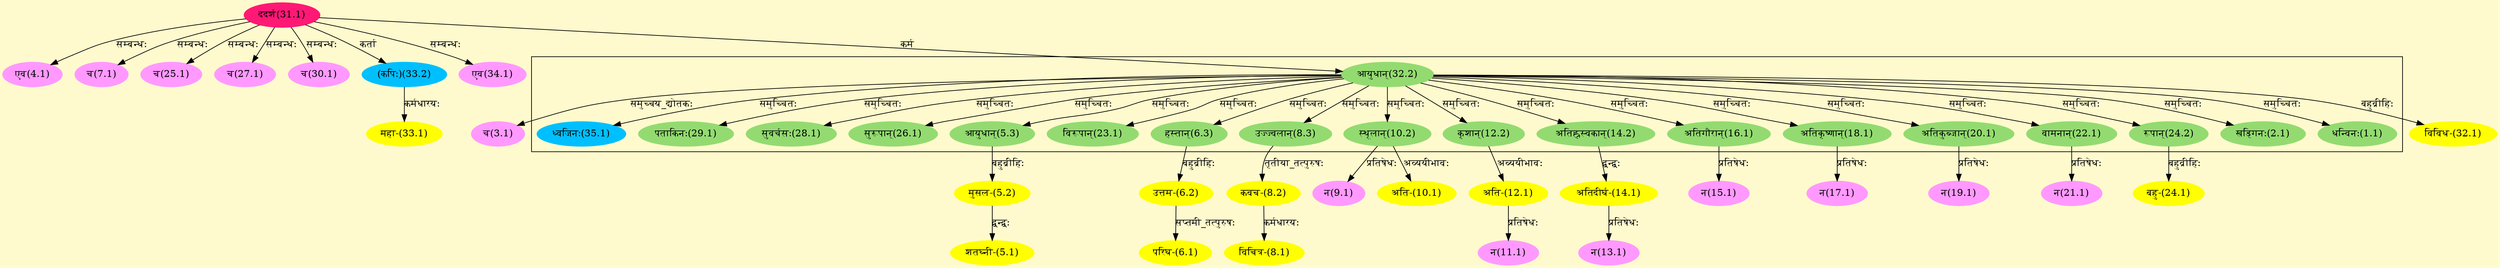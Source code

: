digraph G{
rankdir=BT;
 compound=true;
 bgcolor="lemonchiffon1";

subgraph cluster_1{
Node1_1 [style=filled, color="#93DB70" label = "धन्विनः(1.1)"]
Node32_2 [style=filled, color="#93DB70" label = "आयुधान्(32.2)"]
Node2_1 [style=filled, color="#93DB70" label = "खड्गिनः(2.1)"]
Node5_3 [style=filled, color="#93DB70" label = "आयुधान्(5.3)"]
Node6_3 [style=filled, color="#93DB70" label = "हस्तान्(6.3)"]
Node8_3 [style=filled, color="#93DB70" label = "उज्ज्वलान्(8.3)"]
Node10_2 [style=filled, color="#93DB70" label = "स्थूलान्(10.2)"]
Node12_2 [style=filled, color="#93DB70" label = "कृशान्(12.2)"]
Node14_2 [style=filled, color="#93DB70" label = "अतिह्रस्वकान्(14.2)"]
Node16_1 [style=filled, color="#93DB70" label = "अतिगौरान्(16.1)"]
Node18_1 [style=filled, color="#93DB70" label = "अतिकृष्णान्(18.1)"]
Node20_1 [style=filled, color="#93DB70" label = "अतिकुब्जान्(20.1)"]
Node22_1 [style=filled, color="#93DB70" label = "वामनान्(22.1)"]
Node23_1 [style=filled, color="#93DB70" label = "विरूपान्(23.1)"]
Node24_2 [style=filled, color="#93DB70" label = "रूपान्(24.2)"]
Node26_1 [style=filled, color="#93DB70" label = "सुरूपान्(26.1)"]
Node28_1 [style=filled, color="#93DB70" label = "सुवर्चसः(28.1)"]
Node29_1 [style=filled, color="#93DB70" label = "पताकिनः(29.1)"]
Node35_1 [style=filled, color="#00BFFF" label = "ध्वजिनः(35.1)"]

}
Node3_1 [style=filled, color="#FF99FF" label = "च(3.1)"]
Node32_2 [style=filled, color="#93DB70" label = "आयुधान्(32.2)"]
Node4_1 [style=filled, color="#FF99FF" label = "एव(4.1)"]
Node31_1 [style=filled, color="#FF1975" label = "ददर्श(31.1)"]
Node5_1 [style=filled, color="#FFFF00" label = "शतघ्नी-(5.1)"]
Node5_2 [style=filled, color="#FFFF00" label = "मुसल-(5.2)"]
Node5_3 [style=filled, color="#93DB70" label = "आयुधान्(5.3)"]
Node6_1 [style=filled, color="#FFFF00" label = "परिघ-(6.1)"]
Node6_2 [style=filled, color="#FFFF00" label = "उत्तम-(6.2)"]
Node6_3 [style=filled, color="#93DB70" label = "हस्तान्(6.3)"]
Node7_1 [style=filled, color="#FF99FF" label = "च(7.1)"]
Node8_1 [style=filled, color="#FFFF00" label = "विचित्र-(8.1)"]
Node8_2 [style=filled, color="#FFFF00" label = "कवच-(8.2)"]
Node8_3 [style=filled, color="#93DB70" label = "उज्ज्वलान्(8.3)"]
Node9_1 [style=filled, color="#FF99FF" label = "न(9.1)"]
Node10_2 [style=filled, color="#93DB70" label = "स्थूलान्(10.2)"]
Node10_1 [style=filled, color="#FFFF00" label = "अति-(10.1)"]
Node11_1 [style=filled, color="#FF99FF" label = "न(11.1)"]
Node12_1 [style=filled, color="#FFFF00" label = "अति-(12.1)"]
Node12_2 [style=filled, color="#93DB70" label = "कृशान्(12.2)"]
Node13_1 [style=filled, color="#FF99FF" label = "न(13.1)"]
Node14_1 [style=filled, color="#FFFF00" label = "अतिदीर्घ-(14.1)"]
Node14_2 [style=filled, color="#93DB70" label = "अतिह्रस्वकान्(14.2)"]
Node15_1 [style=filled, color="#FF99FF" label = "न(15.1)"]
Node16_1 [style=filled, color="#93DB70" label = "अतिगौरान्(16.1)"]
Node17_1 [style=filled, color="#FF99FF" label = "न(17.1)"]
Node18_1 [style=filled, color="#93DB70" label = "अतिकृष्णान्(18.1)"]
Node19_1 [style=filled, color="#FF99FF" label = "न(19.1)"]
Node20_1 [style=filled, color="#93DB70" label = "अतिकुब्जान्(20.1)"]
Node21_1 [style=filled, color="#FF99FF" label = "न(21.1)"]
Node22_1 [style=filled, color="#93DB70" label = "वामनान्(22.1)"]
Node24_1 [style=filled, color="#FFFF00" label = "बहु-(24.1)"]
Node24_2 [style=filled, color="#93DB70" label = "रूपान्(24.2)"]
Node25_1 [style=filled, color="#FF99FF" label = "च(25.1)"]
Node27_1 [style=filled, color="#FF99FF" label = "च(27.1)"]
Node30_1 [style=filled, color="#FF99FF" label = "च(30.1)"]
Node [style=filled, color="" label = "()"]
Node32_1 [style=filled, color="#FFFF00" label = "विविध-(32.1)"]
Node33_1 [style=filled, color="#FFFF00" label = "महा-(33.1)"]
Node33_2 [style=filled, color="#00BFFF" label = "(कपिः)(33.2)"]
Node34_1 [style=filled, color="#FF99FF" label = "एव(34.1)"]
/* Start of Relations section */

Node1_1 -> Node32_2 [  label="समुच्चितः"  dir="back" ]
Node2_1 -> Node32_2 [  label="समुच्चितः"  dir="back" ]
Node3_1 -> Node32_2 [  label="समुच्चय_द्योतकः"  dir="back" ]
Node4_1 -> Node31_1 [  label="सम्बन्धः"  dir="back" ]
Node5_1 -> Node5_2 [  label="द्वन्द्वः"  dir="back" ]
Node5_2 -> Node5_3 [  label="बहुव्रीहिः"  dir="back" ]
Node5_3 -> Node32_2 [  label="समुच्चितः"  dir="back" ]
Node6_1 -> Node6_2 [  label="सप्तमी_तत्पुरुषः"  dir="back" ]
Node6_2 -> Node6_3 [  label="बहुव्रीहिः"  dir="back" ]
Node6_3 -> Node32_2 [  label="समुच्चितः"  dir="back" ]
Node7_1 -> Node31_1 [  label="सम्बन्धः"  dir="back" ]
Node8_1 -> Node8_2 [  label="कर्मधारयः"  dir="back" ]
Node8_2 -> Node8_3 [  label="तृतीया_तत्पुरुषः"  dir="back" ]
Node8_3 -> Node32_2 [  label="समुच्चितः"  dir="back" ]
Node9_1 -> Node10_2 [  label="प्रतिषेधः"  dir="back" ]
Node10_1 -> Node10_2 [  label="अव्ययीभावः"  dir="back" ]
Node10_2 -> Node32_2 [  label="समुच्चितः"  dir="back" ]
Node11_1 -> Node12_1 [  label="प्रतिषेधः"  dir="back" ]
Node12_1 -> Node12_2 [  label="अव्ययीभावः"  dir="back" ]
Node12_2 -> Node32_2 [  label="समुच्चितः"  dir="back" ]
Node13_1 -> Node14_1 [  label="प्रतिषेधः"  dir="back" ]
Node14_1 -> Node14_2 [  label="द्वन्द्वः"  dir="back" ]
Node14_2 -> Node32_2 [  label="समुच्चितः"  dir="back" ]
Node15_1 -> Node16_1 [  label="प्रतिषेधः"  dir="back" ]
Node16_1 -> Node32_2 [  label="समुच्चितः"  dir="back" ]
Node17_1 -> Node18_1 [  label="प्रतिषेधः"  dir="back" ]
Node18_1 -> Node32_2 [  label="समुच्चितः"  dir="back" ]
Node19_1 -> Node20_1 [  label="प्रतिषेधः"  dir="back" ]
Node20_1 -> Node32_2 [  label="समुच्चितः"  dir="back" ]
Node21_1 -> Node22_1 [  label="प्रतिषेधः"  dir="back" ]
Node22_1 -> Node32_2 [  label="समुच्चितः"  dir="back" ]
Node23_1 -> Node32_2 [  label="समुच्चितः"  dir="back" ]
Node24_1 -> Node24_2 [  label="बहुव्रीहिः"  dir="back" ]
Node24_2 -> Node32_2 [  label="समुच्चितः"  dir="back" ]
Node25_1 -> Node31_1 [  label="सम्बन्धः"  dir="back" ]
Node26_1 -> Node32_2 [  label="समुच्चितः"  dir="back" ]
Node27_1 -> Node31_1 [  label="सम्बन्धः"  dir="back" ]
Node28_1 -> Node32_2 [  label="समुच्चितः"  dir="back" ]
Node29_1 -> Node32_2 [  label="समुच्चितः"  dir="back" ]
Node30_1 -> Node31_1 [  label="सम्बन्धः"  dir="back" ]
Node32_1 -> Node32_2 [  label="बहुव्रीहिः"  dir="back" ]
Node32_2 -> Node31_1 [  label="कर्म"  dir="back" ]
Node33_1 -> Node33_2 [  label="कर्मधारयः"  dir="back" ]
Node33_2 -> Node31_1 [  label="कर्ता"  dir="back" ]
Node34_1 -> Node31_1 [  label="सम्बन्धः"  dir="back" ]
Node35_1 -> Node32_2 [  label="समुच्चितः"  dir="back" ]
}

